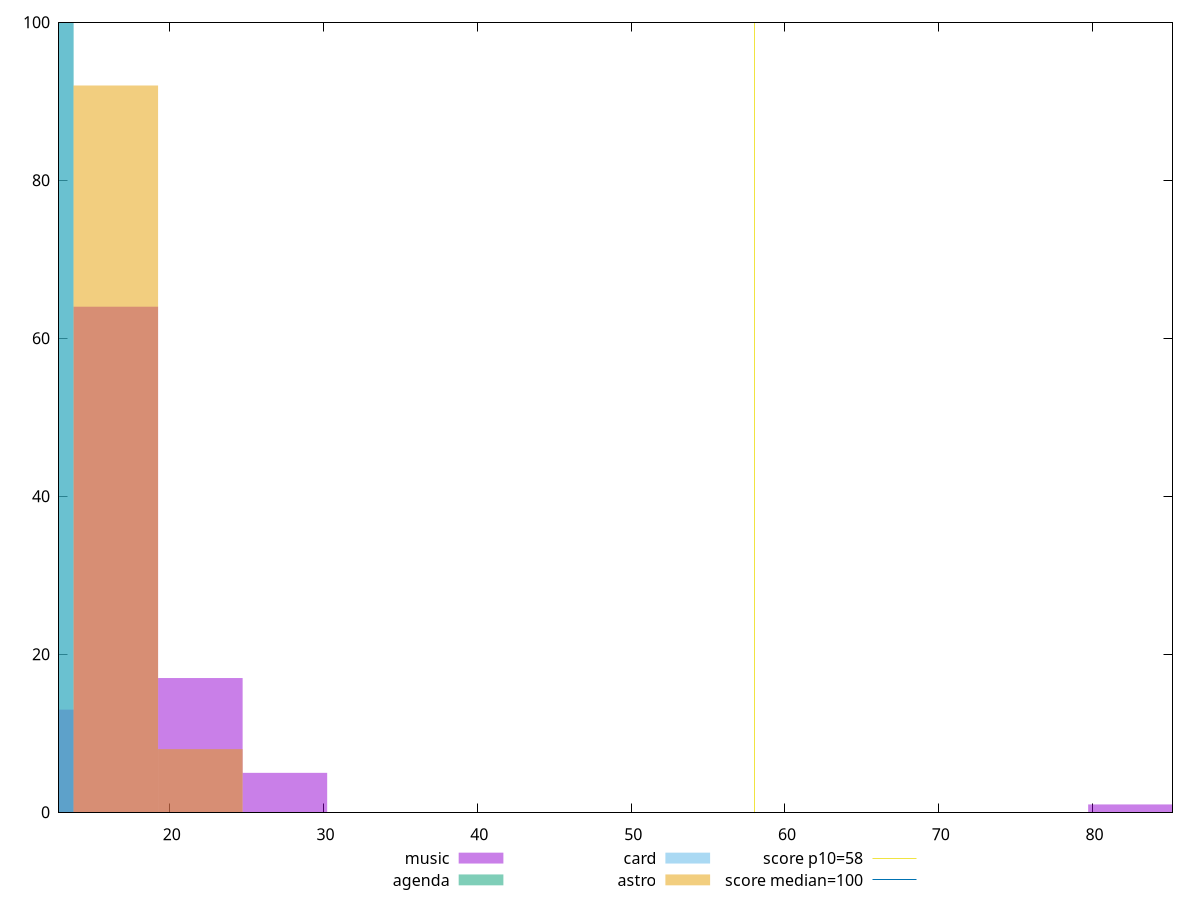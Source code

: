reset

$music <<EOF
82.46457870789843 1
21.990554322106245 17
16.492915741579683 64
10.995277161053123 13
27.488192902632807 5
EOF

$agenda <<EOF
10.995277161053123 100
EOF

$card <<EOF
10.995277161053123 100
EOF

$astro <<EOF
21.990554322106245 8
16.492915741579683 92
EOF

set key outside below
set boxwidth 5.497638580526561
set xrange [12.8:85.2]
set yrange [0:100]
set trange [0:100]
set style fill transparent solid 0.5 noborder

set parametric
set terminal svg size 640, 520 enhanced background rgb 'white'
set output "reports/report_00032_2021-02-25T10-28-15.087Z/estimated-input-latency/comparison/histogram/all_raw.svg"

plot $music title "music" with boxes, \
     $agenda title "agenda" with boxes, \
     $card title "card" with boxes, \
     $astro title "astro" with boxes, \
     58,t title "score p10=58", \
     100,t title "score median=100"

reset
